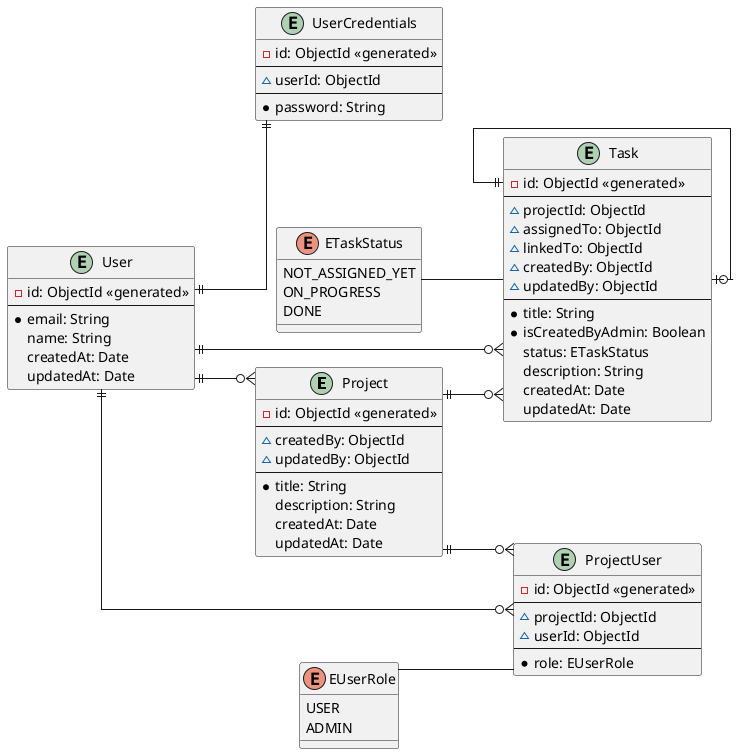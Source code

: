 @startuml todoERD

skinparam linetype ortho
left to right direction

entity Project {
    -id: ObjectId <<generated>>
    --
    ~createdBy: ObjectId
    ~updatedBy: ObjectId
    --
    *title: String
    description: String
    createdAt: Date
    updatedAt: Date
}

entity Task {
    -id: ObjectId <<generated>>
    --
    ~projectId: ObjectId
    ~assignedTo: ObjectId
    ~linkedTo: ObjectId
    ~createdBy: ObjectId
    ~updatedBy: ObjectId
    --
    *title: String
    *isCreatedByAdmin: Boolean
    status: ETaskStatus
    description: String
    createdAt: Date
    updatedAt: Date
}

entity User {
    -id: ObjectId <<generated>>
    --
    *email: String
    name: String
    createdAt: Date
    updatedAt: Date
}

entity UserCredentials {
    -id: ObjectId <<generated>>
    --
    ~userId: ObjectId
    --
    *password: String
}

entity ProjectUser {
    -id: ObjectId <<generated>>
    --
    ~projectId: ObjectId
    ~userId: ObjectId
    --
    *role: EUserRole
}

Enum EUserRole {
    USER
    ADMIN
}

Enum ETaskStatus {
    NOT_ASSIGNED_YET
    ON_PROGRESS
    DONE
}
Task ||--o| Task
Project ||--o{ Task
Project ||--o{ ProjectUser
User ||--o{ ProjectUser
User ||--o{ Task
User ||--o{ Project
User ||--|| UserCredentials


EUserRole -- ProjectUser
ETaskStatus -- Task

@enduml